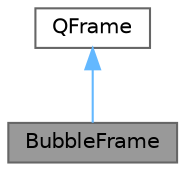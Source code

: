 digraph "BubbleFrame"
{
 // LATEX_PDF_SIZE
  bgcolor="transparent";
  edge [fontname=Helvetica,fontsize=10,labelfontname=Helvetica,labelfontsize=10];
  node [fontname=Helvetica,fontsize=10,shape=box,height=0.2,width=0.4];
  Node1 [id="Node000001",label="BubbleFrame",height=0.2,width=0.4,color="gray40", fillcolor="grey60", style="filled", fontcolor="black",tooltip="聊天气泡框架类，支持自己、他人和时间角色"];
  Node2 -> Node1 [id="edge1_Node000001_Node000002",dir="back",color="steelblue1",style="solid",tooltip=" "];
  Node2 [id="Node000002",label="QFrame",height=0.2,width=0.4,color="gray40", fillcolor="white", style="filled",tooltip=" "];
}
